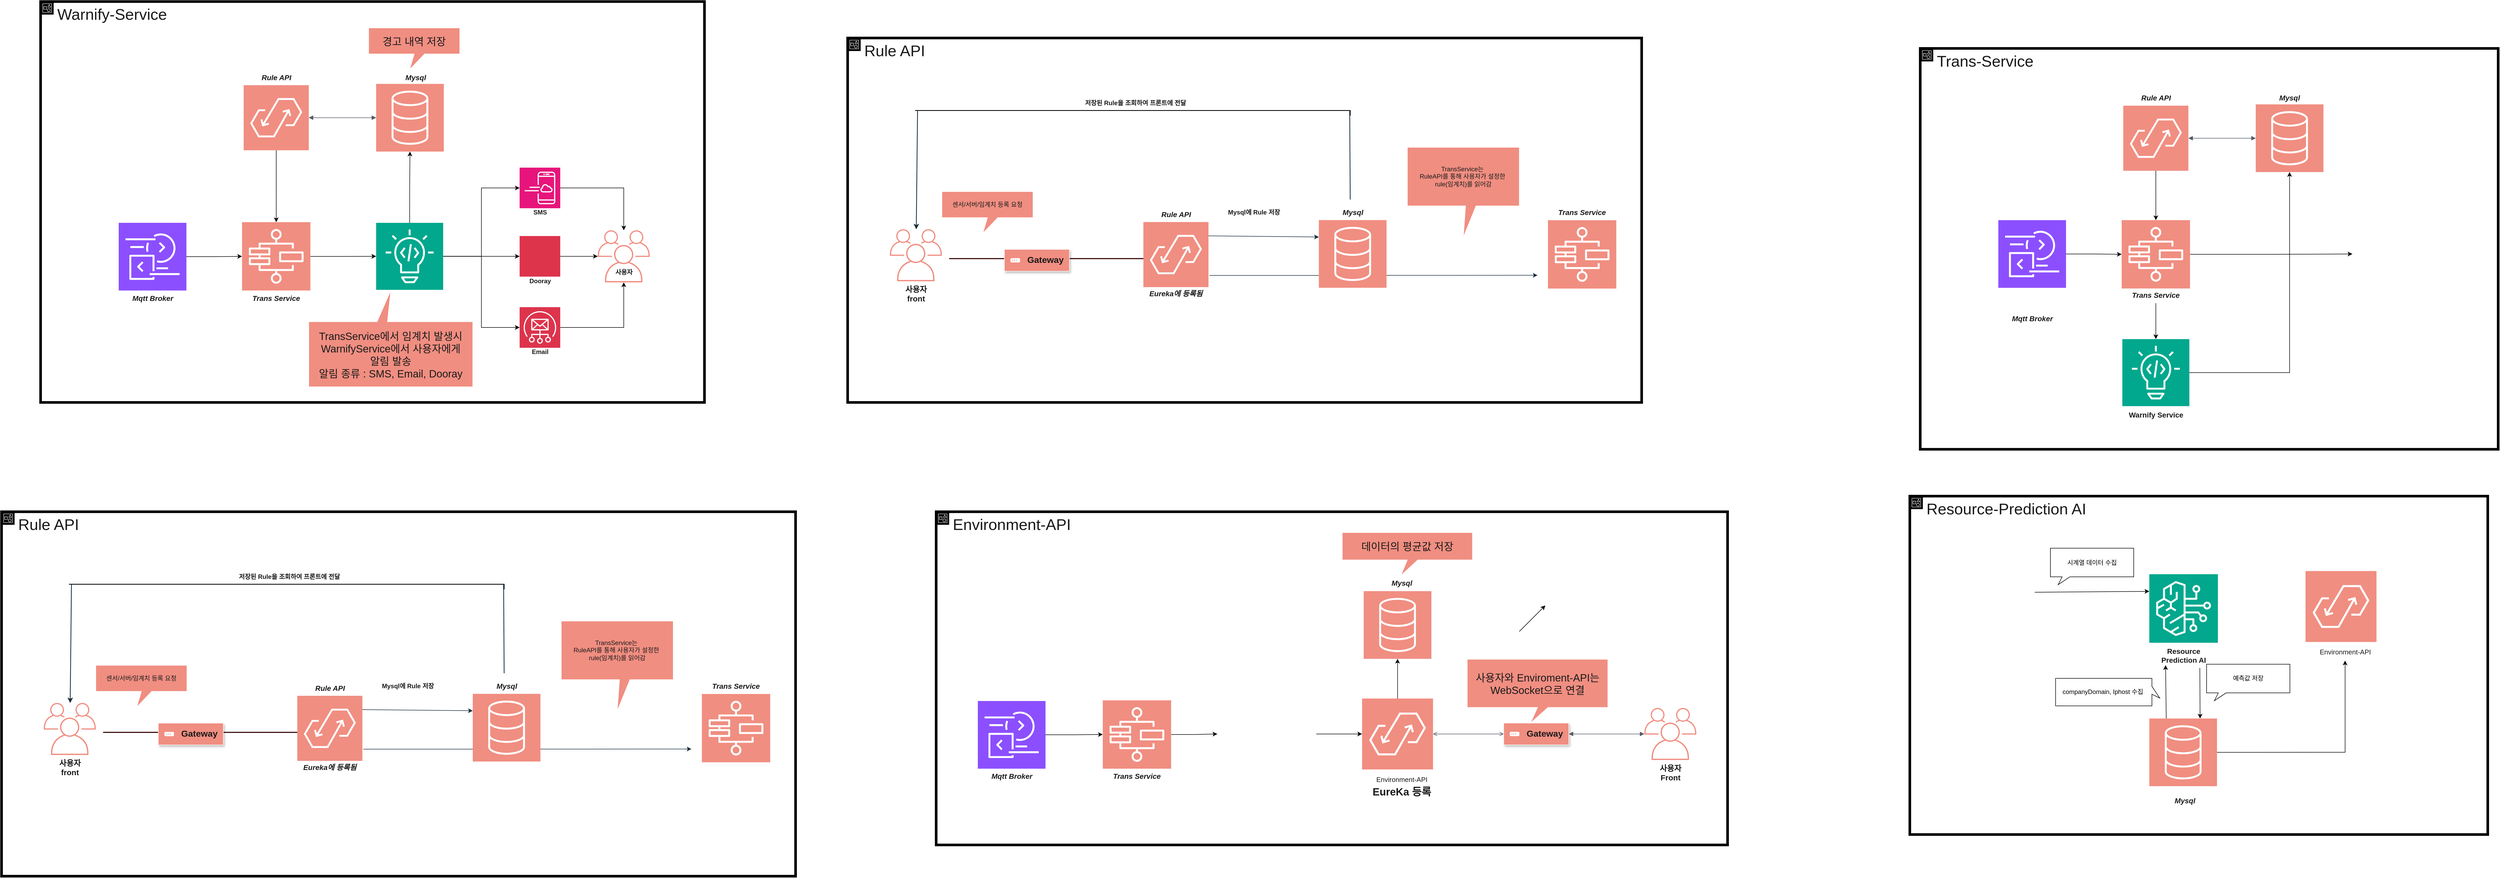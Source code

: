 <mxfile version="27.1.4" pages="2">
  <diagram id="6_MRbrQv16TPBseHlP9C" name="페이지-1">
    <mxGraphModel dx="4598" dy="4767" grid="1" gridSize="10" guides="1" tooltips="1" connect="1" arrows="1" fold="1" page="1" pageScale="1" pageWidth="1600" pageHeight="900" math="0" shadow="0">
      <root>
        <mxCell id="0" />
        <mxCell id="1" parent="0" />
        <mxCell id="sI1st9zM_oRKqp5dQTi6-2" value="&lt;font style=&quot;font-size: 30px;&quot;&gt;Rule API&lt;/font&gt;" style="points=[[0,0],[0.25,0],[0.5,0],[0.75,0],[1,0],[1,0.25],[1,0.5],[1,0.75],[1,1],[0.75,1],[0.5,1],[0.25,1],[0,1],[0,0.75],[0,0.5],[0,0.25]];outlineConnect=0;html=1;whiteSpace=wrap;fontSize=12;fontStyle=0;container=1;pointerEvents=0;collapsible=0;recursiveResize=0;shape=mxgraph.aws4.group;grIcon=mxgraph.aws4.group_account;strokeColor=#000000;fillColor=none;verticalAlign=top;align=left;spacingLeft=30;fontColor=#1A1A1A;dashed=0;labelBackgroundColor=none;strokeWidth=5;" parent="1" vertex="1">
          <mxGeometry x="45" y="-770" width="1525" height="700" as="geometry" />
        </mxCell>
        <mxCell id="sI1st9zM_oRKqp5dQTi6-6" value="&lt;b&gt;&lt;font style=&quot;font-size: 15px;&quot;&gt;사용자&lt;br&gt;&lt;/font&gt;&lt;/b&gt;&lt;div&gt;&lt;b&gt;&lt;font style=&quot;font-size: 15px;&quot;&gt;front&lt;/font&gt;&lt;/b&gt;&lt;/div&gt;" style="sketch=0;outlineConnect=0;fontColor=#1A1A1A;strokeColor=none;fillColor=#F08E81;dashed=0;verticalLabelPosition=bottom;verticalAlign=top;align=center;html=1;fontSize=12;fontStyle=0;aspect=fixed;shape=mxgraph.aws4.illustration_users;pointerEvents=1;labelBackgroundColor=none;" parent="sI1st9zM_oRKqp5dQTi6-2" vertex="1">
          <mxGeometry x="81" y="367.25" width="100" height="100" as="geometry" />
        </mxCell>
        <mxCell id="RRJUKaXo5ImgAqwBO_Rm-33" value="TransService는&amp;nbsp;&lt;br&gt;RuleAPI를 통해 사용자가 설정한&amp;nbsp;&lt;div&gt;rule(임계치)를 읽어감&lt;/div&gt;" style="shape=callout;whiteSpace=wrap;html=1;perimeter=calloutPerimeter;size=60;position=0.52;labelBackgroundColor=none;fillColor=#F08E81;strokeColor=#FFFFFF;fontColor=#1A1A1A;" parent="sI1st9zM_oRKqp5dQTi6-2" vertex="1">
          <mxGeometry x="1075" y="210" width="215" height="172.5" as="geometry" />
        </mxCell>
        <mxCell id="sI1st9zM_oRKqp5dQTi6-14" value="" style="endArrow=classic;html=1;rounded=0;fontStyle=1;exitX=0;exitY=0.5;exitDx=0;exitDy=0;exitPerimeter=0;labelBackgroundColor=none;strokeColor=#182E3E;fontColor=default;entryX=0;entryY=0.25;entryDx=0;entryDy=0;entryPerimeter=0;" parent="sI1st9zM_oRKqp5dQTi6-2" target="sI1st9zM_oRKqp5dQTi6-33" edge="1">
          <mxGeometry width="50" height="50" relative="1" as="geometry">
            <mxPoint x="691.5" y="380.0" as="sourcePoint" />
            <mxPoint x="868" y="380.0" as="targetPoint" />
          </mxGeometry>
        </mxCell>
        <mxCell id="sI1st9zM_oRKqp5dQTi6-15" value="" style="endArrow=classic;html=1;rounded=0;fontStyle=1;labelBackgroundColor=none;strokeColor=#182E3E;fontColor=default;entryX=0.076;entryY=0.695;entryDx=0;entryDy=0;entryPerimeter=0;" parent="sI1st9zM_oRKqp5dQTi6-2" edge="1">
          <mxGeometry width="50" height="50" relative="1" as="geometry">
            <mxPoint x="695" y="456" as="sourcePoint" />
            <mxPoint x="1324.975" y="455.719" as="targetPoint" />
            <Array as="points">
              <mxPoint x="745" y="456" />
              <mxPoint x="845" y="456" />
            </Array>
          </mxGeometry>
        </mxCell>
        <mxCell id="sI1st9zM_oRKqp5dQTi6-19" value="" style="line;strokeWidth=2;html=1;labelBackgroundColor=none;fillColor=#F08E81;strokeColor=#330000;fontColor=#1A1A1A;" parent="sI1st9zM_oRKqp5dQTi6-2" vertex="1">
          <mxGeometry x="195" y="418.75" width="375" height="10" as="geometry" />
        </mxCell>
        <mxCell id="RRJUKaXo5ImgAqwBO_Rm-9" value="" style="strokeColor=#FFFFFF;shadow=1;strokeWidth=1;rounded=1;absoluteArcSize=1;arcSize=2;labelBackgroundColor=none;fillColor=#F08E81;fontColor=#1A1A1A;" parent="sI1st9zM_oRKqp5dQTi6-2" vertex="1">
          <mxGeometry x="301" y="406" width="125" height="42" as="geometry" />
        </mxCell>
        <mxCell id="RRJUKaXo5ImgAqwBO_Rm-10" value="&lt;font style=&quot;font-size: 17px;&quot;&gt;&lt;b style=&quot;&quot;&gt;Gateway&lt;/b&gt;&lt;/font&gt;" style="sketch=0;dashed=0;connectable=0;html=1;fillColor=#F08E81;strokeColor=none;shape=mxgraph.gcp2.gateway;part=1;labelPosition=right;verticalLabelPosition=middle;align=left;verticalAlign=middle;spacingLeft=5;fontSize=12;labelBackgroundColor=none;fontColor=#1A1A1A;" parent="RRJUKaXo5ImgAqwBO_Rm-9" vertex="1">
          <mxGeometry y="0.5" width="32" height="32" relative="1" as="geometry">
            <mxPoint x="5" y="-16" as="offset" />
          </mxGeometry>
        </mxCell>
        <mxCell id="sI1st9zM_oRKqp5dQTi6-20" value="&lt;div&gt;센서/서버/임계치 등록 요청&lt;/div&gt;" style="shape=callout;whiteSpace=wrap;html=1;perimeter=calloutPerimeter;position2=0.45;labelBackgroundColor=none;fillColor=#F08E81;strokeColor=#FFFFFF;fontColor=#1A1A1A;" parent="sI1st9zM_oRKqp5dQTi6-2" vertex="1">
          <mxGeometry x="181" y="295" width="175" height="80" as="geometry" />
        </mxCell>
        <mxCell id="sI1st9zM_oRKqp5dQTi6-21" value="Mysql에 Rule 저장" style="text;html=1;align=center;verticalAlign=middle;whiteSpace=wrap;rounded=0;fontStyle=1;labelBackgroundColor=none;fontColor=#1A1A1A;" parent="sI1st9zM_oRKqp5dQTi6-2" vertex="1">
          <mxGeometry x="693" y="320" width="175" height="30" as="geometry" />
        </mxCell>
        <mxCell id="sI1st9zM_oRKqp5dQTi6-25" value="저장된 Rule을 조회하여 프론트에 전달" style="text;html=1;align=center;verticalAlign=middle;whiteSpace=wrap;rounded=0;fontStyle=1;labelBackgroundColor=none;fontColor=#1A1A1A;" parent="sI1st9zM_oRKqp5dQTi6-2" vertex="1">
          <mxGeometry x="432.5" y="110" width="240" height="30" as="geometry" />
        </mxCell>
        <mxCell id="sI1st9zM_oRKqp5dQTi6-27" value="" style="sketch=0;points=[[0,0,0],[0.25,0,0],[0.5,0,0],[0.75,0,0],[1,0,0],[0,1,0],[0.25,1,0],[0.5,1,0],[0.75,1,0],[1,1,0],[0,0.25,0],[0,0.5,0],[0,0.75,0],[1,0.25,0],[1,0.5,0],[1,0.75,0]];outlineConnect=0;fontColor=#1A1A1A;fillColor=#F08E81;strokeColor=#FFFFFF;dashed=0;verticalLabelPosition=bottom;verticalAlign=top;align=center;html=1;fontSize=12;fontStyle=0;aspect=fixed;shape=mxgraph.aws4.resourceIcon;resIcon=mxgraph.aws4.step_functions;labelBackgroundColor=none;" parent="sI1st9zM_oRKqp5dQTi6-2" vertex="1">
          <mxGeometry x="1345" y="350" width="131.25" height="131.25" as="geometry" />
        </mxCell>
        <mxCell id="sI1st9zM_oRKqp5dQTi6-28" value="&lt;span style=&quot;font-size: 14px;&quot;&gt;&lt;b&gt;&lt;i&gt;Trans Service&lt;/i&gt;&lt;/b&gt;&lt;/span&gt;" style="text;html=1;align=center;verticalAlign=middle;whiteSpace=wrap;rounded=0;labelBackgroundColor=none;fontColor=#1A1A1A;" parent="sI1st9zM_oRKqp5dQTi6-2" vertex="1">
          <mxGeometry x="1358.12" y="320" width="105" height="30" as="geometry" />
        </mxCell>
        <mxCell id="sI1st9zM_oRKqp5dQTi6-31" value="" style="group;labelBackgroundColor=none;fontColor=#1A1A1A;" parent="sI1st9zM_oRKqp5dQTi6-2" vertex="1" connectable="0">
          <mxGeometry x="568" y="323.5" width="125" height="182.5" as="geometry" />
        </mxCell>
        <mxCell id="sI1st9zM_oRKqp5dQTi6-8" value="" style="sketch=0;points=[[0,0,0],[0.25,0,0],[0.5,0,0],[0.75,0,0],[1,0,0],[0,1,0],[0.25,1,0],[0.5,1,0],[0.75,1,0],[1,1,0],[0,0.25,0],[0,0.5,0],[0,0.75,0],[1,0.25,0],[1,0.5,0],[1,0.75,0]];outlineConnect=0;fontColor=#1A1A1A;fillColor=#F08E81;strokeColor=#FFFFFF;dashed=0;verticalLabelPosition=bottom;verticalAlign=top;align=center;html=1;fontSize=12;fontStyle=0;aspect=fixed;shape=mxgraph.aws4.resourceIcon;resIcon=mxgraph.aws4.appflow;labelBackgroundColor=none;" parent="sI1st9zM_oRKqp5dQTi6-31" vertex="1">
          <mxGeometry y="30" width="125" height="125" as="geometry" />
        </mxCell>
        <mxCell id="sI1st9zM_oRKqp5dQTi6-11" value="&lt;font style=&quot;font-size: 14px;&quot;&gt;&lt;b&gt;&lt;i&gt;Rule API&lt;/i&gt;&lt;/b&gt;&lt;/font&gt;" style="text;html=1;align=center;verticalAlign=middle;whiteSpace=wrap;rounded=0;labelBackgroundColor=none;fontColor=#1A1A1A;" parent="sI1st9zM_oRKqp5dQTi6-31" vertex="1">
          <mxGeometry x="32.5" width="60" height="30" as="geometry" />
        </mxCell>
        <mxCell id="sI1st9zM_oRKqp5dQTi6-17" value="&lt;font style=&quot;font-size: 14px;&quot;&gt;&lt;b&gt;&lt;i&gt;Eureka에 등록됨&lt;/i&gt;&lt;/b&gt;&lt;/font&gt;" style="text;html=1;align=center;verticalAlign=middle;whiteSpace=wrap;rounded=0;labelBackgroundColor=none;fontColor=#1A1A1A;" parent="sI1st9zM_oRKqp5dQTi6-31" vertex="1">
          <mxGeometry x="2.25" y="152.5" width="120.5" height="30" as="geometry" />
        </mxCell>
        <mxCell id="sI1st9zM_oRKqp5dQTi6-23" value="" style="shape=partialRectangle;whiteSpace=wrap;html=1;top=0;left=0;fillColor=none;direction=west;rotation=0;flipV=0;flipH=1;labelBackgroundColor=none;strokeColor=#000000;fontColor=#1A1A1A;strokeWidth=1.5;" parent="sI1st9zM_oRKqp5dQTi6-2" vertex="1">
          <mxGeometry x="130" y="139" width="835" height="9.099" as="geometry" />
        </mxCell>
        <mxCell id="sI1st9zM_oRKqp5dQTi6-24" value="" style="endArrow=classic;html=1;rounded=0;labelBackgroundColor=none;strokeColor=#182E3E;fontColor=default;strokeWidth=1.5;" parent="sI1st9zM_oRKqp5dQTi6-2" target="sI1st9zM_oRKqp5dQTi6-6" edge="1">
          <mxGeometry width="50" height="50" relative="1" as="geometry">
            <mxPoint x="134" y="139.91" as="sourcePoint" />
            <mxPoint x="134" y="240" as="targetPoint" />
          </mxGeometry>
        </mxCell>
        <mxCell id="sI1st9zM_oRKqp5dQTi6-26" value="" style="endArrow=none;html=1;rounded=0;labelBackgroundColor=none;strokeColor=#182E3E;fontColor=default;strokeWidth=1.5;" parent="sI1st9zM_oRKqp5dQTi6-2" edge="1">
          <mxGeometry width="50" height="50" relative="1" as="geometry">
            <mxPoint x="965" y="310" as="sourcePoint" />
            <mxPoint x="964" y="139.91" as="targetPoint" />
          </mxGeometry>
        </mxCell>
        <mxCell id="sI1st9zM_oRKqp5dQTi6-33" value="" style="sketch=0;points=[[0,0,0],[0.25,0,0],[0.5,0,0],[0.75,0,0],[1,0,0],[0,1,0],[0.25,1,0],[0.5,1,0],[0.75,1,0],[1,1,0],[0,0.25,0],[0,0.5,0],[0,0.75,0],[1,0.25,0],[1,0.5,0],[1,0.75,0]];outlineConnect=0;fontColor=#1A1A1A;fillColor=#F08E81;strokeColor=#FFFFFF;dashed=0;verticalLabelPosition=bottom;verticalAlign=top;align=center;html=1;fontSize=12;fontStyle=0;aspect=fixed;shape=mxgraph.aws4.resourceIcon;resIcon=mxgraph.aws4.database;labelBackgroundColor=none;" parent="sI1st9zM_oRKqp5dQTi6-2" vertex="1">
          <mxGeometry x="905" y="349.75" width="130" height="130" as="geometry" />
        </mxCell>
        <mxCell id="sI1st9zM_oRKqp5dQTi6-34" value="&lt;span style=&quot;font-size: 14px;&quot;&gt;&lt;b&gt;&lt;i&gt;Mysql&lt;/i&gt;&lt;/b&gt;&lt;/span&gt;" style="text;html=1;align=center;verticalAlign=middle;whiteSpace=wrap;rounded=0;labelBackgroundColor=none;fontColor=#1A1A1A;" parent="sI1st9zM_oRKqp5dQTi6-2" vertex="1">
          <mxGeometry x="917.5" y="319.75" width="105" height="30" as="geometry" />
        </mxCell>
        <mxCell id="zJGVWxS1CItOh0kWSi4w-1" value="&lt;font style=&quot;font-size: 30px;&quot;&gt;Warnify-Service&lt;/font&gt;" style="points=[[0,0],[0.25,0],[0.5,0],[0.75,0],[1,0],[1,0.25],[1,0.5],[1,0.75],[1,1],[0.75,1],[0.5,1],[0.25,1],[0,1],[0,0.75],[0,0.5],[0,0.25]];outlineConnect=0;html=1;whiteSpace=wrap;fontSize=12;fontStyle=0;container=1;pointerEvents=0;collapsible=0;recursiveResize=0;shape=mxgraph.aws4.group;grIcon=mxgraph.aws4.group_account;strokeColor=#000000;fillColor=none;verticalAlign=top;align=left;spacingLeft=30;fontColor=#1A1A1A;dashed=0;labelBackgroundColor=none;strokeWidth=5;" parent="1" vertex="1">
          <mxGeometry x="120" y="-1750" width="1275" height="770" as="geometry" />
        </mxCell>
        <mxCell id="zJGVWxS1CItOh0kWSi4w-2" value="" style="sketch=0;outlineConnect=0;fontColor=#1A1A1A;strokeColor=none;fillColor=#F08E81;dashed=0;verticalLabelPosition=bottom;verticalAlign=top;align=center;html=1;fontSize=12;fontStyle=0;aspect=fixed;shape=mxgraph.aws4.illustration_users;pointerEvents=1;labelBackgroundColor=none;" parent="zJGVWxS1CItOh0kWSi4w-1" vertex="1">
          <mxGeometry x="1070" y="439.37" width="100" height="100" as="geometry" />
        </mxCell>
        <mxCell id="zJGVWxS1CItOh0kWSi4w-3" value="&lt;font style=&quot;font-size: 20px;&quot;&gt;TransService에서 임계치 발생시&lt;/font&gt;&lt;div&gt;&lt;font style=&quot;font-size: 20px;&quot;&gt;WarnifyService에서 사용자에게&lt;/font&gt;&lt;/div&gt;&lt;div&gt;&lt;font style=&quot;font-size: 20px;&quot;&gt;알림 발송&lt;/font&gt;&lt;/div&gt;&lt;div&gt;&lt;font style=&quot;font-size: 20px;&quot;&gt;알림 종류 : SMS, Email, Dooray&lt;/font&gt;&lt;/div&gt;" style="shape=callout;whiteSpace=wrap;html=1;perimeter=calloutPerimeter;size=60;position=0.52;labelBackgroundColor=none;fillColor=#F08E81;strokeColor=#FFFFFF;fontColor=#1A1A1A;direction=west;" parent="zJGVWxS1CItOh0kWSi4w-1" vertex="1">
          <mxGeometry x="515.01" y="555" width="315" height="185" as="geometry" />
        </mxCell>
        <mxCell id="zJGVWxS1CItOh0kWSi4w-10" value="사용자" style="text;html=1;align=center;verticalAlign=middle;whiteSpace=wrap;rounded=0;fontStyle=1;labelBackgroundColor=none;fontColor=#1A1A1A;" parent="zJGVWxS1CItOh0kWSi4w-1" vertex="1">
          <mxGeometry x="1097.5" y="511.74" width="45" height="16.63" as="geometry" />
        </mxCell>
        <mxCell id="zJGVWxS1CItOh0kWSi4w-12" value="" style="sketch=0;points=[[0,0,0],[0.25,0,0],[0.5,0,0],[0.75,0,0],[1,0,0],[0,1,0],[0.25,1,0],[0.5,1,0],[0.75,1,0],[1,1,0],[0,0.25,0],[0,0.5,0],[0,0.75,0],[1,0.25,0],[1,0.5,0],[1,0.75,0]];outlineConnect=0;fontColor=#1A1A1A;fillColor=#F08E81;strokeColor=#FFFFFF;dashed=0;verticalLabelPosition=bottom;verticalAlign=top;align=center;html=1;fontSize=12;fontStyle=0;aspect=fixed;shape=mxgraph.aws4.resourceIcon;resIcon=mxgraph.aws4.step_functions;labelBackgroundColor=none;" parent="zJGVWxS1CItOh0kWSi4w-1" vertex="1">
          <mxGeometry x="386.88" y="423.75" width="131.25" height="131.25" as="geometry" />
        </mxCell>
        <mxCell id="zJGVWxS1CItOh0kWSi4w-13" value="&lt;span style=&quot;font-size: 14px;&quot;&gt;&lt;b&gt;&lt;i&gt;Trans Service&lt;/i&gt;&lt;/b&gt;&lt;/span&gt;" style="text;html=1;align=center;verticalAlign=middle;whiteSpace=wrap;rounded=0;labelBackgroundColor=none;fontColor=#1A1A1A;" parent="zJGVWxS1CItOh0kWSi4w-1" vertex="1">
          <mxGeometry x="400.01" y="555" width="105" height="30" as="geometry" />
        </mxCell>
        <mxCell id="zJGVWxS1CItOh0kWSi4w-14" value="" style="group;labelBackgroundColor=none;fontColor=#1A1A1A;" parent="zJGVWxS1CItOh0kWSi4w-1" vertex="1" connectable="0">
          <mxGeometry x="390.01" y="130.62" width="125" height="182.5" as="geometry" />
        </mxCell>
        <mxCell id="zJGVWxS1CItOh0kWSi4w-15" value="" style="sketch=0;points=[[0,0,0],[0.25,0,0],[0.5,0,0],[0.75,0,0],[1,0,0],[0,1,0],[0.25,1,0],[0.5,1,0],[0.75,1,0],[1,1,0],[0,0.25,0],[0,0.5,0],[0,0.75,0],[1,0.25,0],[1,0.5,0],[1,0.75,0]];outlineConnect=0;fontColor=#1A1A1A;fillColor=#F08E81;strokeColor=#FFFFFF;dashed=0;verticalLabelPosition=bottom;verticalAlign=top;align=center;html=1;fontSize=12;fontStyle=0;aspect=fixed;shape=mxgraph.aws4.resourceIcon;resIcon=mxgraph.aws4.appflow;labelBackgroundColor=none;" parent="zJGVWxS1CItOh0kWSi4w-14" vertex="1">
          <mxGeometry y="30" width="125" height="125" as="geometry" />
        </mxCell>
        <mxCell id="zJGVWxS1CItOh0kWSi4w-16" value="&lt;font style=&quot;font-size: 14px;&quot;&gt;&lt;b&gt;&lt;i&gt;Rule API&lt;/i&gt;&lt;/b&gt;&lt;/font&gt;" style="text;html=1;align=center;verticalAlign=middle;whiteSpace=wrap;rounded=0;labelBackgroundColor=none;fontColor=#1A1A1A;" parent="zJGVWxS1CItOh0kWSi4w-14" vertex="1">
          <mxGeometry x="32.5" width="60" height="30" as="geometry" />
        </mxCell>
        <mxCell id="zJGVWxS1CItOh0kWSi4w-21" value="" style="sketch=0;points=[[0,0,0],[0.25,0,0],[0.5,0,0],[0.75,0,0],[1,0,0],[0,1,0],[0.25,1,0],[0.5,1,0],[0.75,1,0],[1,1,0],[0,0.25,0],[0,0.5,0],[0,0.75,0],[1,0.25,0],[1,0.5,0],[1,0.75,0]];outlineConnect=0;fontColor=#1A1A1A;fillColor=#F08E81;strokeColor=#FFFFFF;dashed=0;verticalLabelPosition=bottom;verticalAlign=top;align=center;html=1;fontSize=12;fontStyle=0;aspect=fixed;shape=mxgraph.aws4.resourceIcon;resIcon=mxgraph.aws4.database;labelBackgroundColor=none;" parent="zJGVWxS1CItOh0kWSi4w-1" vertex="1">
          <mxGeometry x="644.38" y="158.12" width="130" height="130" as="geometry" />
        </mxCell>
        <mxCell id="zJGVWxS1CItOh0kWSi4w-22" value="&lt;span style=&quot;font-size: 14px;&quot;&gt;&lt;b&gt;&lt;i&gt;Mysql&lt;/i&gt;&lt;/b&gt;&lt;/span&gt;" style="text;html=1;align=center;verticalAlign=middle;whiteSpace=wrap;rounded=0;labelBackgroundColor=none;fontColor=#1A1A1A;" parent="zJGVWxS1CItOh0kWSi4w-1" vertex="1">
          <mxGeometry x="668.13" y="130.62" width="105" height="30" as="geometry" />
        </mxCell>
        <mxCell id="zJGVWxS1CItOh0kWSi4w-40" style="edgeStyle=orthogonalEdgeStyle;rounded=0;orthogonalLoop=1;jettySize=auto;html=1;" parent="zJGVWxS1CItOh0kWSi4w-1" source="zJGVWxS1CItOh0kWSi4w-26" target="zJGVWxS1CItOh0kWSi4w-24" edge="1">
          <mxGeometry relative="1" as="geometry" />
        </mxCell>
        <mxCell id="zJGVWxS1CItOh0kWSi4w-26" value="" style="sketch=0;points=[[0,0,0],[0.25,0,0],[0.5,0,0],[0.75,0,0],[1,0,0],[0,1,0],[0.25,1,0],[0.5,1,0],[0.75,1,0],[1,1,0],[0,0.25,0],[0,0.5,0],[0,0.75,0],[1,0.25,0],[1,0.5,0],[1,0.75,0]];outlineConnect=0;fontColor=#232F3E;fillColor=#01A88D;strokeColor=#ffffff;dashed=0;verticalLabelPosition=bottom;verticalAlign=top;align=center;html=1;fontSize=12;fontStyle=0;aspect=fixed;shape=mxgraph.aws4.resourceIcon;resIcon=mxgraph.aws4.codeguru_2;" parent="zJGVWxS1CItOh0kWSi4w-1" vertex="1">
          <mxGeometry x="644.38" y="425" width="128.75" height="128.75" as="geometry" />
        </mxCell>
        <mxCell id="zJGVWxS1CItOh0kWSi4w-33" style="edgeStyle=orthogonalEdgeStyle;rounded=0;orthogonalLoop=1;jettySize=auto;html=1;" parent="zJGVWxS1CItOh0kWSi4w-1" source="zJGVWxS1CItOh0kWSi4w-27" target="zJGVWxS1CItOh0kWSi4w-12" edge="1">
          <mxGeometry relative="1" as="geometry" />
        </mxCell>
        <mxCell id="zJGVWxS1CItOh0kWSi4w-27" value="" style="sketch=0;points=[[0,0,0],[0.25,0,0],[0.5,0,0],[0.75,0,0],[1,0,0],[0,1,0],[0.25,1,0],[0.5,1,0],[0.75,1,0],[1,1,0],[0,0.25,0],[0,0.5,0],[0,0.75,0],[1,0.25,0],[1,0.5,0],[1,0.75,0]];outlineConnect=0;fontColor=#232F3E;fillColor=#8C4FFF;strokeColor=#ffffff;dashed=0;verticalLabelPosition=bottom;verticalAlign=top;align=center;html=1;fontSize=12;fontStyle=0;aspect=fixed;shape=mxgraph.aws4.resourceIcon;resIcon=mxgraph.aws4.data_exchange;" parent="zJGVWxS1CItOh0kWSi4w-1" vertex="1">
          <mxGeometry x="150" y="425" width="130" height="130" as="geometry" />
        </mxCell>
        <mxCell id="zJGVWxS1CItOh0kWSi4w-28" value="&lt;span style=&quot;font-size: 14px;&quot;&gt;&lt;b&gt;&lt;i&gt;Mqtt Broker&lt;/i&gt;&lt;/b&gt;&lt;/span&gt;" style="text;html=1;align=center;verticalAlign=middle;whiteSpace=wrap;rounded=0;labelBackgroundColor=none;fontColor=#1A1A1A;" parent="zJGVWxS1CItOh0kWSi4w-1" vertex="1">
          <mxGeometry x="162.5" y="555" width="105" height="30" as="geometry" />
        </mxCell>
        <mxCell id="zJGVWxS1CItOh0kWSi4w-46" style="edgeStyle=orthogonalEdgeStyle;rounded=0;orthogonalLoop=1;jettySize=auto;html=1;" parent="zJGVWxS1CItOh0kWSi4w-1" source="zJGVWxS1CItOh0kWSi4w-30" target="zJGVWxS1CItOh0kWSi4w-2" edge="1">
          <mxGeometry relative="1" as="geometry" />
        </mxCell>
        <mxCell id="zJGVWxS1CItOh0kWSi4w-30" value="" style="sketch=0;points=[[0,0,0],[0.25,0,0],[0.5,0,0],[0.75,0,0],[1,0,0],[0,1,0],[0.25,1,0],[0.5,1,0],[0.75,1,0],[1,1,0],[0,0.25,0],[0,0.5,0],[0,0.75,0],[1,0.25,0],[1,0.5,0],[1,0.75,0]];outlineConnect=0;fontColor=#232F3E;fillColor=#E7157B;strokeColor=#ffffff;dashed=0;verticalLabelPosition=bottom;verticalAlign=top;align=center;html=1;fontSize=12;fontStyle=0;aspect=fixed;shape=mxgraph.aws4.resourceIcon;resIcon=mxgraph.aws4.mobile_application;" parent="zJGVWxS1CItOh0kWSi4w-1" vertex="1">
          <mxGeometry x="920" y="319" width="78" height="78" as="geometry" />
        </mxCell>
        <mxCell id="zJGVWxS1CItOh0kWSi4w-44" style="edgeStyle=orthogonalEdgeStyle;rounded=0;orthogonalLoop=1;jettySize=auto;html=1;" parent="zJGVWxS1CItOh0kWSi4w-1" source="zJGVWxS1CItOh0kWSi4w-24" target="zJGVWxS1CItOh0kWSi4w-2" edge="1">
          <mxGeometry relative="1" as="geometry" />
        </mxCell>
        <mxCell id="zJGVWxS1CItOh0kWSi4w-24" value="" style="sketch=0;points=[[0,0,0],[0.25,0,0],[0.5,0,0],[0.75,0,0],[1,0,0],[0,1,0],[0.25,1,0],[0.5,1,0],[0.75,1,0],[1,1,0],[0,0.25,0],[0,0.5,0],[0,0.75,0],[1,0.25,0],[1,0.5,0],[1,0.75,0]];outlineConnect=0;fontColor=#232F3E;fillColor=#DD344C;strokeColor=#ffffff;dashed=0;verticalLabelPosition=bottom;verticalAlign=top;align=center;html=1;fontSize=12;fontStyle=0;aspect=fixed;shape=mxgraph.aws4.resourceIcon;resIcon=mxgraph.aws4.end_user_messaging;" parent="zJGVWxS1CItOh0kWSi4w-1" vertex="1">
          <mxGeometry x="920" y="450.37" width="78" height="78" as="geometry" />
        </mxCell>
        <mxCell id="zJGVWxS1CItOh0kWSi4w-45" style="edgeStyle=orthogonalEdgeStyle;rounded=0;orthogonalLoop=1;jettySize=auto;html=1;" parent="zJGVWxS1CItOh0kWSi4w-1" source="zJGVWxS1CItOh0kWSi4w-23" target="zJGVWxS1CItOh0kWSi4w-2" edge="1">
          <mxGeometry relative="1" as="geometry" />
        </mxCell>
        <mxCell id="zJGVWxS1CItOh0kWSi4w-23" value="" style="sketch=0;points=[[0,0,0],[0.25,0,0],[0.5,0,0],[0.75,0,0],[1,0,0],[0,1,0],[0.25,1,0],[0.5,1,0],[0.75,1,0],[1,1,0],[0,0.25,0],[0,0.5,0],[0,0.75,0],[1,0.25,0],[1,0.5,0],[1,0.75,0]];outlineConnect=0;fontColor=#232F3E;fillColor=#DD344C;strokeColor=#ffffff;dashed=0;verticalLabelPosition=bottom;verticalAlign=top;align=center;html=1;fontSize=12;fontStyle=0;aspect=fixed;shape=mxgraph.aws4.resourceIcon;resIcon=mxgraph.aws4.simple_email_service;" parent="zJGVWxS1CItOh0kWSi4w-1" vertex="1">
          <mxGeometry x="920" y="587" width="78" height="78" as="geometry" />
        </mxCell>
        <mxCell id="zJGVWxS1CItOh0kWSi4w-34" style="edgeStyle=orthogonalEdgeStyle;rounded=0;orthogonalLoop=1;jettySize=auto;html=1;entryX=0;entryY=0.5;entryDx=0;entryDy=0;entryPerimeter=0;" parent="zJGVWxS1CItOh0kWSi4w-1" source="zJGVWxS1CItOh0kWSi4w-12" target="zJGVWxS1CItOh0kWSi4w-26" edge="1">
          <mxGeometry relative="1" as="geometry" />
        </mxCell>
        <mxCell id="zJGVWxS1CItOh0kWSi4w-35" style="edgeStyle=orthogonalEdgeStyle;rounded=0;orthogonalLoop=1;jettySize=auto;html=1;" parent="zJGVWxS1CItOh0kWSi4w-1" source="zJGVWxS1CItOh0kWSi4w-15" target="zJGVWxS1CItOh0kWSi4w-12" edge="1">
          <mxGeometry relative="1" as="geometry" />
        </mxCell>
        <mxCell id="zJGVWxS1CItOh0kWSi4w-36" value="" style="edgeStyle=orthogonalEdgeStyle;html=1;endArrow=block;elbow=vertical;startArrow=block;startFill=1;endFill=1;strokeColor=#545B64;rounded=0;entryX=0;entryY=0.5;entryDx=0;entryDy=0;entryPerimeter=0;exitX=1;exitY=0.5;exitDx=0;exitDy=0;exitPerimeter=0;" parent="zJGVWxS1CItOh0kWSi4w-1" source="zJGVWxS1CItOh0kWSi4w-15" target="zJGVWxS1CItOh0kWSi4w-21" edge="1">
          <mxGeometry width="100" relative="1" as="geometry">
            <mxPoint x="660" y="495" as="sourcePoint" />
            <mxPoint x="760" y="495" as="targetPoint" />
          </mxGeometry>
        </mxCell>
        <mxCell id="zJGVWxS1CItOh0kWSi4w-39" style="edgeStyle=orthogonalEdgeStyle;rounded=0;orthogonalLoop=1;jettySize=auto;html=1;entryX=0;entryY=0.5;entryDx=0;entryDy=0;entryPerimeter=0;" parent="zJGVWxS1CItOh0kWSi4w-1" source="zJGVWxS1CItOh0kWSi4w-26" target="zJGVWxS1CItOh0kWSi4w-30" edge="1">
          <mxGeometry relative="1" as="geometry" />
        </mxCell>
        <mxCell id="zJGVWxS1CItOh0kWSi4w-41" style="edgeStyle=orthogonalEdgeStyle;rounded=0;orthogonalLoop=1;jettySize=auto;html=1;entryX=0;entryY=0.5;entryDx=0;entryDy=0;entryPerimeter=0;" parent="zJGVWxS1CItOh0kWSi4w-1" source="zJGVWxS1CItOh0kWSi4w-26" target="zJGVWxS1CItOh0kWSi4w-23" edge="1">
          <mxGeometry relative="1" as="geometry" />
        </mxCell>
        <mxCell id="zJGVWxS1CItOh0kWSi4w-47" value="SMS" style="text;html=1;align=center;verticalAlign=middle;whiteSpace=wrap;rounded=0;fontStyle=1;labelBackgroundColor=none;fontColor=#1A1A1A;" parent="zJGVWxS1CItOh0kWSi4w-1" vertex="1">
          <mxGeometry x="936.5" y="397" width="45" height="16.63" as="geometry" />
        </mxCell>
        <mxCell id="zJGVWxS1CItOh0kWSi4w-48" value="Dooray" style="text;html=1;align=center;verticalAlign=middle;whiteSpace=wrap;rounded=0;fontStyle=1;labelBackgroundColor=none;fontColor=#1A1A1A;" parent="zJGVWxS1CItOh0kWSi4w-1" vertex="1">
          <mxGeometry x="936.5" y="528.37" width="45" height="16.63" as="geometry" />
        </mxCell>
        <mxCell id="zJGVWxS1CItOh0kWSi4w-49" value="Email" style="text;html=1;align=center;verticalAlign=middle;whiteSpace=wrap;rounded=0;fontStyle=1;labelBackgroundColor=none;fontColor=#1A1A1A;" parent="zJGVWxS1CItOh0kWSi4w-1" vertex="1">
          <mxGeometry x="936.5" y="665" width="45" height="16.63" as="geometry" />
        </mxCell>
        <mxCell id="zJGVWxS1CItOh0kWSi4w-53" style="edgeStyle=orthogonalEdgeStyle;rounded=0;orthogonalLoop=1;jettySize=auto;html=1;exitX=0.5;exitY=0;exitDx=0;exitDy=0;exitPerimeter=0;entryX=0.5;entryY=1;entryDx=0;entryDy=0;entryPerimeter=0;" parent="zJGVWxS1CItOh0kWSi4w-1" source="zJGVWxS1CItOh0kWSi4w-26" target="zJGVWxS1CItOh0kWSi4w-21" edge="1">
          <mxGeometry relative="1" as="geometry" />
        </mxCell>
        <mxCell id="zJGVWxS1CItOh0kWSi4w-89" value="&lt;font style=&quot;font-size: 20px;&quot;&gt;경고 내역 저장&lt;/font&gt;" style="shape=callout;whiteSpace=wrap;html=1;perimeter=calloutPerimeter;position2=0.45;labelBackgroundColor=none;fillColor=#F08E81;strokeColor=#FFFFFF;fontColor=#1A1A1A;" parent="zJGVWxS1CItOh0kWSi4w-1" vertex="1">
          <mxGeometry x="630" y="50.62" width="175" height="80" as="geometry" />
        </mxCell>
        <mxCell id="zJGVWxS1CItOh0kWSi4w-55" value="&lt;font style=&quot;font-size: 30px;&quot;&gt;Environment-API&lt;/font&gt;" style="points=[[0,0],[0.25,0],[0.5,0],[0.75,0],[1,0],[1,0.25],[1,0.5],[1,0.75],[1,1],[0.75,1],[0.5,1],[0.25,1],[0,1],[0,0.75],[0,0.5],[0,0.25]];outlineConnect=0;html=1;whiteSpace=wrap;fontSize=12;fontStyle=0;container=1;pointerEvents=0;collapsible=0;recursiveResize=0;shape=mxgraph.aws4.group;grIcon=mxgraph.aws4.group_account;strokeColor=#000000;fillColor=none;verticalAlign=top;align=left;spacingLeft=30;fontColor=#1A1A1A;dashed=0;labelBackgroundColor=none;strokeWidth=5;" parent="1" vertex="1">
          <mxGeometry x="1840" y="-770" width="1520" height="640" as="geometry" />
        </mxCell>
        <mxCell id="zJGVWxS1CItOh0kWSi4w-56" value="&lt;b&gt;&lt;font style=&quot;font-size: 15px;&quot;&gt;사용자&lt;br&gt;&lt;/font&gt;&lt;/b&gt;&lt;div&gt;&lt;b&gt;&lt;font style=&quot;font-size: 15px;&quot;&gt;Front&lt;/font&gt;&lt;/b&gt;&lt;/div&gt;" style="sketch=0;outlineConnect=0;fontColor=#1A1A1A;strokeColor=none;fillColor=#F08E81;dashed=0;verticalLabelPosition=bottom;verticalAlign=top;align=center;html=1;fontSize=12;fontStyle=0;aspect=fixed;shape=mxgraph.aws4.illustration_users;pointerEvents=1;labelBackgroundColor=none;" parent="zJGVWxS1CItOh0kWSi4w-55" vertex="1">
          <mxGeometry x="1360" y="376.86" width="100" height="100" as="geometry" />
        </mxCell>
        <mxCell id="zJGVWxS1CItOh0kWSi4w-61" value="" style="strokeColor=#FFFFFF;shadow=1;strokeWidth=1;rounded=1;absoluteArcSize=1;arcSize=2;labelBackgroundColor=none;fillColor=#F08E81;fontColor=#1A1A1A;" parent="zJGVWxS1CItOh0kWSi4w-55" vertex="1">
          <mxGeometry x="1090" y="405.86" width="125" height="42" as="geometry" />
        </mxCell>
        <mxCell id="zJGVWxS1CItOh0kWSi4w-62" value="&lt;font style=&quot;font-size: 17px;&quot;&gt;&lt;b style=&quot;&quot;&gt;Gateway&lt;/b&gt;&lt;/font&gt;" style="sketch=0;dashed=0;connectable=0;html=1;fillColor=#F08E81;strokeColor=none;shape=mxgraph.gcp2.gateway;part=1;labelPosition=right;verticalLabelPosition=middle;align=left;verticalAlign=middle;spacingLeft=5;fontSize=12;labelBackgroundColor=none;fontColor=#1A1A1A;" parent="zJGVWxS1CItOh0kWSi4w-61" vertex="1">
          <mxGeometry y="0.5" width="32" height="32" relative="1" as="geometry">
            <mxPoint x="5" y="-16" as="offset" />
          </mxGeometry>
        </mxCell>
        <mxCell id="zJGVWxS1CItOh0kWSi4w-63" value="&lt;font style=&quot;font-size: 20px;&quot;&gt;사용자와 Enviroment-API는&lt;/font&gt;&lt;div&gt;&lt;font style=&quot;font-size: 20px;&quot;&gt;WebSocket으로 연결&lt;/font&gt;&lt;/div&gt;" style="shape=callout;whiteSpace=wrap;html=1;perimeter=calloutPerimeter;position2=0.45;labelBackgroundColor=none;fillColor=#F08E81;strokeColor=#FFFFFF;fontColor=#1A1A1A;" parent="zJGVWxS1CItOh0kWSi4w-55" vertex="1">
          <mxGeometry x="1020" y="283.42" width="270" height="122.44" as="geometry" />
        </mxCell>
        <mxCell id="zJGVWxS1CItOh0kWSi4w-64" value="&lt;font style=&quot;font-size: 20px;&quot;&gt;EureKa 등록&lt;/font&gt;" style="text;html=1;align=center;verticalAlign=middle;whiteSpace=wrap;rounded=0;fontStyle=1;labelBackgroundColor=none;fontColor=#1A1A1A;" parent="zJGVWxS1CItOh0kWSi4w-55" vertex="1">
          <mxGeometry x="806.5" y="522.44" width="175" height="30" as="geometry" />
        </mxCell>
        <mxCell id="zJGVWxS1CItOh0kWSi4w-230" style="edgeStyle=orthogonalEdgeStyle;rounded=0;orthogonalLoop=1;jettySize=auto;html=1;entryX=0;entryY=0.5;entryDx=0;entryDy=0;" parent="zJGVWxS1CItOh0kWSi4w-55" source="zJGVWxS1CItOh0kWSi4w-66" target="zJGVWxS1CItOh0kWSi4w-229" edge="1">
          <mxGeometry relative="1" as="geometry" />
        </mxCell>
        <mxCell id="zJGVWxS1CItOh0kWSi4w-66" value="" style="sketch=0;points=[[0,0,0],[0.25,0,0],[0.5,0,0],[0.75,0,0],[1,0,0],[0,1,0],[0.25,1,0],[0.5,1,0],[0.75,1,0],[1,1,0],[0,0.25,0],[0,0.5,0],[0,0.75,0],[1,0.25,0],[1,0.5,0],[1,0.75,0]];outlineConnect=0;fontColor=#1A1A1A;fillColor=#F08E81;strokeColor=#FFFFFF;dashed=0;verticalLabelPosition=bottom;verticalAlign=top;align=center;html=1;fontSize=12;fontStyle=0;aspect=fixed;shape=mxgraph.aws4.resourceIcon;resIcon=mxgraph.aws4.step_functions;labelBackgroundColor=none;" parent="zJGVWxS1CItOh0kWSi4w-55" vertex="1">
          <mxGeometry x="320" y="362.19" width="131.25" height="131.25" as="geometry" />
        </mxCell>
        <mxCell id="zJGVWxS1CItOh0kWSi4w-67" value="&lt;span style=&quot;font-size: 14px;&quot;&gt;&lt;b&gt;&lt;i&gt;Trans Service&lt;/i&gt;&lt;/b&gt;&lt;/span&gt;" style="text;html=1;align=center;verticalAlign=middle;whiteSpace=wrap;rounded=0;labelBackgroundColor=none;fontColor=#1A1A1A;" parent="zJGVWxS1CItOh0kWSi4w-55" vertex="1">
          <mxGeometry x="333.13" y="493.44" width="105" height="30" as="geometry" />
        </mxCell>
        <mxCell id="zJGVWxS1CItOh0kWSi4w-75" value="" style="sketch=0;points=[[0,0,0],[0.25,0,0],[0.5,0,0],[0.75,0,0],[1,0,0],[0,1,0],[0.25,1,0],[0.5,1,0],[0.75,1,0],[1,1,0],[0,0.25,0],[0,0.5,0],[0,0.75,0],[1,0.25,0],[1,0.5,0],[1,0.75,0]];outlineConnect=0;fontColor=#1A1A1A;fillColor=#F08E81;strokeColor=#FFFFFF;dashed=0;verticalLabelPosition=bottom;verticalAlign=top;align=center;html=1;fontSize=12;fontStyle=0;aspect=fixed;shape=mxgraph.aws4.resourceIcon;resIcon=mxgraph.aws4.database;labelBackgroundColor=none;" parent="zJGVWxS1CItOh0kWSi4w-55" vertex="1">
          <mxGeometry x="821.14" y="152.44" width="130" height="130" as="geometry" />
        </mxCell>
        <mxCell id="zJGVWxS1CItOh0kWSi4w-76" value="&lt;span style=&quot;font-size: 14px;&quot;&gt;&lt;b&gt;&lt;i&gt;Mysql&lt;/i&gt;&lt;/b&gt;&lt;/span&gt;" style="text;html=1;align=center;verticalAlign=middle;whiteSpace=wrap;rounded=0;labelBackgroundColor=none;fontColor=#1A1A1A;" parent="zJGVWxS1CItOh0kWSi4w-55" vertex="1">
          <mxGeometry x="841.5" y="122.44" width="105" height="30" as="geometry" />
        </mxCell>
        <mxCell id="zJGVWxS1CItOh0kWSi4w-77" value="" style="group;labelBackgroundColor=none;fontColor=#1A1A1A;" parent="zJGVWxS1CItOh0kWSi4w-55" vertex="1" connectable="0">
          <mxGeometry x="818" y="324.88" width="152" height="205.87" as="geometry" />
        </mxCell>
        <mxCell id="zJGVWxS1CItOh0kWSi4w-78" value="" style="sketch=0;points=[[0,0,0],[0.25,0,0],[0.5,0,0],[0.75,0,0],[1,0,0],[0,1,0],[0.25,1,0],[0.5,1,0],[0.75,1,0],[1,1,0],[0,0.25,0],[0,0.5,0],[0,0.75,0],[1,0.25,0],[1,0.5,0],[1,0.75,0]];outlineConnect=0;fontColor=#1A1A1A;fillColor=#F08E81;strokeColor=#FFFFFF;dashed=0;verticalLabelPosition=bottom;verticalAlign=top;align=center;html=1;fontSize=12;fontStyle=0;aspect=fixed;shape=mxgraph.aws4.resourceIcon;resIcon=mxgraph.aws4.appflow;labelBackgroundColor=none;" parent="zJGVWxS1CItOh0kWSi4w-77" vertex="1">
          <mxGeometry y="33.842" width="136.274" height="136.274" as="geometry" />
        </mxCell>
        <mxCell id="zJGVWxS1CItOh0kWSi4w-80" value="&lt;span style=&quot;text-align: left;&quot;&gt;&lt;font style=&quot;font-size: 13px;&quot;&gt;Environment-API&lt;/font&gt;&lt;/span&gt;" style="text;html=1;align=center;verticalAlign=middle;whiteSpace=wrap;rounded=0;labelBackgroundColor=none;fontColor=#1A1A1A;" parent="zJGVWxS1CItOh0kWSi4w-77" vertex="1">
          <mxGeometry x="2.736" y="172.028" width="146.528" height="33.842" as="geometry" />
        </mxCell>
        <mxCell id="zJGVWxS1CItOh0kWSi4w-84" style="edgeStyle=orthogonalEdgeStyle;rounded=0;orthogonalLoop=1;jettySize=auto;html=1;" parent="zJGVWxS1CItOh0kWSi4w-55" source="zJGVWxS1CItOh0kWSi4w-78" target="zJGVWxS1CItOh0kWSi4w-75" edge="1">
          <mxGeometry relative="1" as="geometry" />
        </mxCell>
        <mxCell id="zJGVWxS1CItOh0kWSi4w-85" value="" style="edgeStyle=orthogonalEdgeStyle;htmDepartman barl=1;endArrow=open;elbow=vertical;startArrow=open;startFill=0;endFill=0;strokeColor=#545B64;rounded=0;exitX=1;exitY=0.5;exitDx=0;exitDy=0;exitPerimeter=0;entryX=0;entryY=0.5;entryDx=0;entryDy=0;" parent="zJGVWxS1CItOh0kWSi4w-55" source="zJGVWxS1CItOh0kWSi4w-78" target="zJGVWxS1CItOh0kWSi4w-61" edge="1">
          <mxGeometry width="100" relative="1" as="geometry">
            <mxPoint x="1280" y="522.44" as="sourcePoint" />
            <mxPoint x="1080" y="426.44" as="targetPoint" />
          </mxGeometry>
        </mxCell>
        <mxCell id="zJGVWxS1CItOh0kWSi4w-86" value="" style="edgeStyle=orthogonalEdgeStyle;html=1;endArrow=block;elbow=vertical;startArrow=block;startFill=1;endFill=1;strokeColor=#545B64;rounded=0;exitX=1;exitY=0.5;exitDx=0;exitDy=0;" parent="zJGVWxS1CItOh0kWSi4w-55" source="zJGVWxS1CItOh0kWSi4w-61" target="zJGVWxS1CItOh0kWSi4w-56" edge="1">
          <mxGeometry width="100" relative="1" as="geometry">
            <mxPoint x="1130" y="512.44" as="sourcePoint" />
            <mxPoint x="1230" y="512.44" as="targetPoint" />
          </mxGeometry>
        </mxCell>
        <mxCell id="zJGVWxS1CItOh0kWSi4w-90" value="&lt;span style=&quot;font-size: 20px;&quot;&gt;데이터의 평균값 저장&lt;/span&gt;" style="shape=callout;whiteSpace=wrap;html=1;perimeter=calloutPerimeter;position2=0.45;labelBackgroundColor=none;fillColor=#F08E81;strokeColor=#FFFFFF;fontColor=#1A1A1A;" parent="zJGVWxS1CItOh0kWSi4w-55" vertex="1">
          <mxGeometry x="780" y="40" width="250" height="82.44" as="geometry" />
        </mxCell>
        <mxCell id="zJGVWxS1CItOh0kWSi4w-93" style="edgeStyle=orthogonalEdgeStyle;rounded=0;orthogonalLoop=1;jettySize=auto;html=1;" parent="zJGVWxS1CItOh0kWSi4w-55" source="zJGVWxS1CItOh0kWSi4w-91" target="zJGVWxS1CItOh0kWSi4w-66" edge="1">
          <mxGeometry relative="1" as="geometry" />
        </mxCell>
        <mxCell id="zJGVWxS1CItOh0kWSi4w-91" value="" style="sketch=0;points=[[0,0,0],[0.25,0,0],[0.5,0,0],[0.75,0,0],[1,0,0],[0,1,0],[0.25,1,0],[0.5,1,0],[0.75,1,0],[1,1,0],[0,0.25,0],[0,0.5,0],[0,0.75,0],[1,0.25,0],[1,0.5,0],[1,0.75,0]];outlineConnect=0;fontColor=#232F3E;fillColor=#8C4FFF;strokeColor=#ffffff;dashed=0;verticalLabelPosition=bottom;verticalAlign=top;align=center;html=1;fontSize=12;fontStyle=0;aspect=fixed;shape=mxgraph.aws4.resourceIcon;resIcon=mxgraph.aws4.data_exchange;" parent="zJGVWxS1CItOh0kWSi4w-55" vertex="1">
          <mxGeometry x="80" y="363.44" width="130" height="130" as="geometry" />
        </mxCell>
        <mxCell id="zJGVWxS1CItOh0kWSi4w-92" value="&lt;span style=&quot;font-size: 14px;&quot;&gt;&lt;b&gt;&lt;i&gt;Mqtt Broker&lt;/i&gt;&lt;/b&gt;&lt;/span&gt;" style="text;html=1;align=center;verticalAlign=middle;whiteSpace=wrap;rounded=0;labelBackgroundColor=none;fontColor=#1A1A1A;" parent="zJGVWxS1CItOh0kWSi4w-55" vertex="1">
          <mxGeometry x="92.5" y="493.44" width="105" height="30" as="geometry" />
        </mxCell>
        <mxCell id="zJGVWxS1CItOh0kWSi4w-231" style="edgeStyle=orthogonalEdgeStyle;rounded=0;orthogonalLoop=1;jettySize=auto;html=1;" parent="zJGVWxS1CItOh0kWSi4w-55" source="zJGVWxS1CItOh0kWSi4w-229" target="zJGVWxS1CItOh0kWSi4w-78" edge="1">
          <mxGeometry relative="1" as="geometry" />
        </mxCell>
        <mxCell id="zJGVWxS1CItOh0kWSi4w-229" value="" style="shape=image;verticalLabelPosition=bottom;labelBackgroundColor=default;verticalAlign=top;aspect=fixed;imageAspect=0;image=https://logos-download.com/wp-content/uploads/2022/12/InfluxDB_Logo.png;" parent="zJGVWxS1CItOh0kWSi4w-55" vertex="1">
          <mxGeometry x="540" y="390.27" width="190" height="73.17" as="geometry" />
        </mxCell>
        <mxCell id="zJGVWxS1CItOh0kWSi4w-94" value="&lt;font style=&quot;font-size: 30px;&quot;&gt;Rule API&lt;/font&gt;" style="points=[[0,0],[0.25,0],[0.5,0],[0.75,0],[1,0],[1,0.25],[1,0.5],[1,0.75],[1,1],[0.75,1],[0.5,1],[0.25,1],[0,1],[0,0.75],[0,0.5],[0,0.25]];outlineConnect=0;html=1;whiteSpace=wrap;fontSize=12;fontStyle=0;container=1;pointerEvents=0;collapsible=0;recursiveResize=0;shape=mxgraph.aws4.group;grIcon=mxgraph.aws4.group_account;strokeColor=#000000;fillColor=none;verticalAlign=top;align=left;spacingLeft=30;fontColor=#1A1A1A;dashed=0;labelBackgroundColor=none;strokeWidth=5;" parent="1" vertex="1">
          <mxGeometry x="1670" y="-1680" width="1525" height="700" as="geometry" />
        </mxCell>
        <mxCell id="zJGVWxS1CItOh0kWSi4w-95" value="&lt;b&gt;&lt;font style=&quot;font-size: 15px;&quot;&gt;사용자&lt;br&gt;&lt;/font&gt;&lt;/b&gt;&lt;div&gt;&lt;b&gt;&lt;font style=&quot;font-size: 15px;&quot;&gt;front&lt;/font&gt;&lt;/b&gt;&lt;/div&gt;" style="sketch=0;outlineConnect=0;fontColor=#1A1A1A;strokeColor=none;fillColor=#F08E81;dashed=0;verticalLabelPosition=bottom;verticalAlign=top;align=center;html=1;fontSize=12;fontStyle=0;aspect=fixed;shape=mxgraph.aws4.illustration_users;pointerEvents=1;labelBackgroundColor=none;" parent="zJGVWxS1CItOh0kWSi4w-94" vertex="1">
          <mxGeometry x="81" y="367.25" width="100" height="100" as="geometry" />
        </mxCell>
        <mxCell id="zJGVWxS1CItOh0kWSi4w-96" value="TransService는&amp;nbsp;&lt;br&gt;RuleAPI를 통해 사용자가 설정한&amp;nbsp;&lt;div&gt;rule(임계치)를 읽어감&lt;/div&gt;" style="shape=callout;whiteSpace=wrap;html=1;perimeter=calloutPerimeter;size=60;position=0.52;labelBackgroundColor=none;fillColor=#F08E81;strokeColor=#FFFFFF;fontColor=#1A1A1A;" parent="zJGVWxS1CItOh0kWSi4w-94" vertex="1">
          <mxGeometry x="1075" y="210" width="215" height="172.5" as="geometry" />
        </mxCell>
        <mxCell id="zJGVWxS1CItOh0kWSi4w-97" value="" style="endArrow=classic;html=1;rounded=0;fontStyle=1;exitX=0;exitY=0.5;exitDx=0;exitDy=0;exitPerimeter=0;labelBackgroundColor=none;strokeColor=#182E3E;fontColor=default;entryX=0;entryY=0.25;entryDx=0;entryDy=0;entryPerimeter=0;" parent="zJGVWxS1CItOh0kWSi4w-94" target="zJGVWxS1CItOh0kWSi4w-114" edge="1">
          <mxGeometry width="50" height="50" relative="1" as="geometry">
            <mxPoint x="691.5" y="380.0" as="sourcePoint" />
            <mxPoint x="868" y="380.0" as="targetPoint" />
          </mxGeometry>
        </mxCell>
        <mxCell id="zJGVWxS1CItOh0kWSi4w-98" value="" style="endArrow=classic;html=1;rounded=0;fontStyle=1;labelBackgroundColor=none;strokeColor=#182E3E;fontColor=default;entryX=0.076;entryY=0.695;entryDx=0;entryDy=0;entryPerimeter=0;" parent="zJGVWxS1CItOh0kWSi4w-94" edge="1">
          <mxGeometry width="50" height="50" relative="1" as="geometry">
            <mxPoint x="695" y="456" as="sourcePoint" />
            <mxPoint x="1324.975" y="455.719" as="targetPoint" />
            <Array as="points">
              <mxPoint x="745" y="456" />
              <mxPoint x="845" y="456" />
            </Array>
          </mxGeometry>
        </mxCell>
        <mxCell id="zJGVWxS1CItOh0kWSi4w-99" value="" style="line;strokeWidth=2;html=1;labelBackgroundColor=none;fillColor=#F08E81;strokeColor=#330000;fontColor=#1A1A1A;" parent="zJGVWxS1CItOh0kWSi4w-94" vertex="1">
          <mxGeometry x="195" y="418.75" width="375" height="10" as="geometry" />
        </mxCell>
        <mxCell id="zJGVWxS1CItOh0kWSi4w-100" value="" style="strokeColor=#FFFFFF;shadow=1;strokeWidth=1;rounded=1;absoluteArcSize=1;arcSize=2;labelBackgroundColor=none;fillColor=#F08E81;fontColor=#1A1A1A;" parent="zJGVWxS1CItOh0kWSi4w-94" vertex="1">
          <mxGeometry x="301" y="406" width="125" height="42" as="geometry" />
        </mxCell>
        <mxCell id="zJGVWxS1CItOh0kWSi4w-101" value="&lt;font style=&quot;font-size: 17px;&quot;&gt;&lt;b style=&quot;&quot;&gt;Gateway&lt;/b&gt;&lt;/font&gt;" style="sketch=0;dashed=0;connectable=0;html=1;fillColor=#F08E81;strokeColor=none;shape=mxgraph.gcp2.gateway;part=1;labelPosition=right;verticalLabelPosition=middle;align=left;verticalAlign=middle;spacingLeft=5;fontSize=12;labelBackgroundColor=none;fontColor=#1A1A1A;" parent="zJGVWxS1CItOh0kWSi4w-100" vertex="1">
          <mxGeometry y="0.5" width="32" height="32" relative="1" as="geometry">
            <mxPoint x="5" y="-16" as="offset" />
          </mxGeometry>
        </mxCell>
        <mxCell id="zJGVWxS1CItOh0kWSi4w-102" value="&lt;div&gt;센서/서버/임계치 등록 요청&lt;/div&gt;" style="shape=callout;whiteSpace=wrap;html=1;perimeter=calloutPerimeter;position2=0.45;labelBackgroundColor=none;fillColor=#F08E81;strokeColor=#FFFFFF;fontColor=#1A1A1A;" parent="zJGVWxS1CItOh0kWSi4w-94" vertex="1">
          <mxGeometry x="181" y="295" width="175" height="80" as="geometry" />
        </mxCell>
        <mxCell id="zJGVWxS1CItOh0kWSi4w-103" value="Mysql에 Rule 저장" style="text;html=1;align=center;verticalAlign=middle;whiteSpace=wrap;rounded=0;fontStyle=1;labelBackgroundColor=none;fontColor=#1A1A1A;" parent="zJGVWxS1CItOh0kWSi4w-94" vertex="1">
          <mxGeometry x="693" y="320" width="175" height="30" as="geometry" />
        </mxCell>
        <mxCell id="zJGVWxS1CItOh0kWSi4w-104" value="저장된 Rule을 조회하여 프론트에 전달" style="text;html=1;align=center;verticalAlign=middle;whiteSpace=wrap;rounded=0;fontStyle=1;labelBackgroundColor=none;fontColor=#1A1A1A;" parent="zJGVWxS1CItOh0kWSi4w-94" vertex="1">
          <mxGeometry x="432.5" y="110" width="240" height="30" as="geometry" />
        </mxCell>
        <mxCell id="zJGVWxS1CItOh0kWSi4w-105" value="" style="sketch=0;points=[[0,0,0],[0.25,0,0],[0.5,0,0],[0.75,0,0],[1,0,0],[0,1,0],[0.25,1,0],[0.5,1,0],[0.75,1,0],[1,1,0],[0,0.25,0],[0,0.5,0],[0,0.75,0],[1,0.25,0],[1,0.5,0],[1,0.75,0]];outlineConnect=0;fontColor=#1A1A1A;fillColor=#F08E81;strokeColor=#FFFFFF;dashed=0;verticalLabelPosition=bottom;verticalAlign=top;align=center;html=1;fontSize=12;fontStyle=0;aspect=fixed;shape=mxgraph.aws4.resourceIcon;resIcon=mxgraph.aws4.step_functions;labelBackgroundColor=none;" parent="zJGVWxS1CItOh0kWSi4w-94" vertex="1">
          <mxGeometry x="1345" y="350" width="131.25" height="131.25" as="geometry" />
        </mxCell>
        <mxCell id="zJGVWxS1CItOh0kWSi4w-106" value="&lt;span style=&quot;font-size: 14px;&quot;&gt;&lt;b&gt;&lt;i&gt;Trans Service&lt;/i&gt;&lt;/b&gt;&lt;/span&gt;" style="text;html=1;align=center;verticalAlign=middle;whiteSpace=wrap;rounded=0;labelBackgroundColor=none;fontColor=#1A1A1A;" parent="zJGVWxS1CItOh0kWSi4w-94" vertex="1">
          <mxGeometry x="1358.12" y="320" width="105" height="30" as="geometry" />
        </mxCell>
        <mxCell id="zJGVWxS1CItOh0kWSi4w-107" value="" style="group;labelBackgroundColor=none;fontColor=#1A1A1A;" parent="zJGVWxS1CItOh0kWSi4w-94" vertex="1" connectable="0">
          <mxGeometry x="568" y="323.5" width="125" height="182.5" as="geometry" />
        </mxCell>
        <mxCell id="zJGVWxS1CItOh0kWSi4w-108" value="" style="sketch=0;points=[[0,0,0],[0.25,0,0],[0.5,0,0],[0.75,0,0],[1,0,0],[0,1,0],[0.25,1,0],[0.5,1,0],[0.75,1,0],[1,1,0],[0,0.25,0],[0,0.5,0],[0,0.75,0],[1,0.25,0],[1,0.5,0],[1,0.75,0]];outlineConnect=0;fontColor=#1A1A1A;fillColor=#F08E81;strokeColor=#FFFFFF;dashed=0;verticalLabelPosition=bottom;verticalAlign=top;align=center;html=1;fontSize=12;fontStyle=0;aspect=fixed;shape=mxgraph.aws4.resourceIcon;resIcon=mxgraph.aws4.appflow;labelBackgroundColor=none;" parent="zJGVWxS1CItOh0kWSi4w-107" vertex="1">
          <mxGeometry y="30" width="125" height="125" as="geometry" />
        </mxCell>
        <mxCell id="zJGVWxS1CItOh0kWSi4w-109" value="&lt;font style=&quot;font-size: 14px;&quot;&gt;&lt;b&gt;&lt;i&gt;Rule API&lt;/i&gt;&lt;/b&gt;&lt;/font&gt;" style="text;html=1;align=center;verticalAlign=middle;whiteSpace=wrap;rounded=0;labelBackgroundColor=none;fontColor=#1A1A1A;" parent="zJGVWxS1CItOh0kWSi4w-107" vertex="1">
          <mxGeometry x="32.5" width="60" height="30" as="geometry" />
        </mxCell>
        <mxCell id="zJGVWxS1CItOh0kWSi4w-110" value="&lt;font style=&quot;font-size: 14px;&quot;&gt;&lt;b&gt;&lt;i&gt;Eureka에 등록됨&lt;/i&gt;&lt;/b&gt;&lt;/font&gt;" style="text;html=1;align=center;verticalAlign=middle;whiteSpace=wrap;rounded=0;labelBackgroundColor=none;fontColor=#1A1A1A;" parent="zJGVWxS1CItOh0kWSi4w-107" vertex="1">
          <mxGeometry x="2.25" y="152.5" width="120.5" height="30" as="geometry" />
        </mxCell>
        <mxCell id="zJGVWxS1CItOh0kWSi4w-111" value="" style="shape=partialRectangle;whiteSpace=wrap;html=1;top=0;left=0;fillColor=none;direction=west;rotation=0;flipV=0;flipH=1;labelBackgroundColor=none;strokeColor=#000000;fontColor=#1A1A1A;strokeWidth=1.5;" parent="zJGVWxS1CItOh0kWSi4w-94" vertex="1">
          <mxGeometry x="130" y="139" width="835" height="9.099" as="geometry" />
        </mxCell>
        <mxCell id="zJGVWxS1CItOh0kWSi4w-112" value="" style="endArrow=classic;html=1;rounded=0;labelBackgroundColor=none;strokeColor=#182E3E;fontColor=default;strokeWidth=1.5;" parent="zJGVWxS1CItOh0kWSi4w-94" target="zJGVWxS1CItOh0kWSi4w-95" edge="1">
          <mxGeometry width="50" height="50" relative="1" as="geometry">
            <mxPoint x="134" y="139.91" as="sourcePoint" />
            <mxPoint x="134" y="240" as="targetPoint" />
          </mxGeometry>
        </mxCell>
        <mxCell id="zJGVWxS1CItOh0kWSi4w-113" value="" style="endArrow=none;html=1;rounded=0;labelBackgroundColor=none;strokeColor=#182E3E;fontColor=default;strokeWidth=1.5;" parent="zJGVWxS1CItOh0kWSi4w-94" edge="1">
          <mxGeometry width="50" height="50" relative="1" as="geometry">
            <mxPoint x="965" y="310" as="sourcePoint" />
            <mxPoint x="964" y="139.91" as="targetPoint" />
          </mxGeometry>
        </mxCell>
        <mxCell id="zJGVWxS1CItOh0kWSi4w-114" value="" style="sketch=0;points=[[0,0,0],[0.25,0,0],[0.5,0,0],[0.75,0,0],[1,0,0],[0,1,0],[0.25,1,0],[0.5,1,0],[0.75,1,0],[1,1,0],[0,0.25,0],[0,0.5,0],[0,0.75,0],[1,0.25,0],[1,0.5,0],[1,0.75,0]];outlineConnect=0;fontColor=#1A1A1A;fillColor=#F08E81;strokeColor=#FFFFFF;dashed=0;verticalLabelPosition=bottom;verticalAlign=top;align=center;html=1;fontSize=12;fontStyle=0;aspect=fixed;shape=mxgraph.aws4.resourceIcon;resIcon=mxgraph.aws4.database;labelBackgroundColor=none;" parent="zJGVWxS1CItOh0kWSi4w-94" vertex="1">
          <mxGeometry x="905" y="349.75" width="130" height="130" as="geometry" />
        </mxCell>
        <mxCell id="zJGVWxS1CItOh0kWSi4w-115" value="&lt;span style=&quot;font-size: 14px;&quot;&gt;&lt;b&gt;&lt;i&gt;Mysql&lt;/i&gt;&lt;/b&gt;&lt;/span&gt;" style="text;html=1;align=center;verticalAlign=middle;whiteSpace=wrap;rounded=0;labelBackgroundColor=none;fontColor=#1A1A1A;" parent="zJGVWxS1CItOh0kWSi4w-94" vertex="1">
          <mxGeometry x="917.5" y="319.75" width="105" height="30" as="geometry" />
        </mxCell>
        <mxCell id="zJGVWxS1CItOh0kWSi4w-232" value="&lt;font style=&quot;font-size: 30px;&quot;&gt;Trans-Service&lt;/font&gt;" style="points=[[0,0],[0.25,0],[0.5,0],[0.75,0],[1,0],[1,0.25],[1,0.5],[1,0.75],[1,1],[0.75,1],[0.5,1],[0.25,1],[0,1],[0,0.75],[0,0.5],[0,0.25]];outlineConnect=0;html=1;whiteSpace=wrap;fontSize=12;fontStyle=0;container=1;pointerEvents=0;collapsible=0;recursiveResize=0;shape=mxgraph.aws4.group;grIcon=mxgraph.aws4.group_account;strokeColor=#000000;fillColor=none;verticalAlign=top;align=left;spacingLeft=30;fontColor=#1A1A1A;dashed=0;labelBackgroundColor=none;strokeWidth=5;" parent="1" vertex="1">
          <mxGeometry x="3730" y="-1660" width="1110" height="770" as="geometry" />
        </mxCell>
        <mxCell id="zJGVWxS1CItOh0kWSi4w-267" style="edgeStyle=orthogonalEdgeStyle;rounded=0;orthogonalLoop=1;jettySize=auto;html=1;entryX=0;entryY=0.5;entryDx=0;entryDy=0;" parent="zJGVWxS1CItOh0kWSi4w-232" source="zJGVWxS1CItOh0kWSi4w-236" target="zJGVWxS1CItOh0kWSi4w-266" edge="1">
          <mxGeometry relative="1" as="geometry" />
        </mxCell>
        <mxCell id="zJGVWxS1CItOh0kWSi4w-236" value="" style="sketch=0;points=[[0,0,0],[0.25,0,0],[0.5,0,0],[0.75,0,0],[1,0,0],[0,1,0],[0.25,1,0],[0.5,1,0],[0.75,1,0],[1,1,0],[0,0.25,0],[0,0.5,0],[0,0.75,0],[1,0.25,0],[1,0.5,0],[1,0.75,0]];outlineConnect=0;fontColor=#1A1A1A;fillColor=#F08E81;strokeColor=#FFFFFF;dashed=0;verticalLabelPosition=bottom;verticalAlign=top;align=center;html=1;fontSize=12;fontStyle=0;aspect=fixed;shape=mxgraph.aws4.resourceIcon;resIcon=mxgraph.aws4.step_functions;labelBackgroundColor=none;" parent="zJGVWxS1CItOh0kWSi4w-232" vertex="1">
          <mxGeometry x="386.89" y="329.87" width="131.25" height="131.25" as="geometry" />
        </mxCell>
        <mxCell id="zJGVWxS1CItOh0kWSi4w-237" value="&lt;span style=&quot;font-size: 14px;&quot;&gt;&lt;b&gt;&lt;i&gt;Trans Service&lt;/i&gt;&lt;/b&gt;&lt;/span&gt;" style="text;html=1;align=center;verticalAlign=middle;whiteSpace=wrap;rounded=0;labelBackgroundColor=none;fontColor=#1A1A1A;" parent="zJGVWxS1CItOh0kWSi4w-232" vertex="1">
          <mxGeometry x="400.01" y="459.38" width="105" height="30" as="geometry" />
        </mxCell>
        <mxCell id="zJGVWxS1CItOh0kWSi4w-238" value="" style="group;labelBackgroundColor=none;fontColor=#1A1A1A;" parent="zJGVWxS1CItOh0kWSi4w-232" vertex="1" connectable="0">
          <mxGeometry x="390.01" y="80" width="125" height="182.5" as="geometry" />
        </mxCell>
        <mxCell id="zJGVWxS1CItOh0kWSi4w-239" value="" style="sketch=0;points=[[0,0,0],[0.25,0,0],[0.5,0,0],[0.75,0,0],[1,0,0],[0,1,0],[0.25,1,0],[0.5,1,0],[0.75,1,0],[1,1,0],[0,0.25,0],[0,0.5,0],[0,0.75,0],[1,0.25,0],[1,0.5,0],[1,0.75,0]];outlineConnect=0;fontColor=#1A1A1A;fillColor=#F08E81;strokeColor=#FFFFFF;dashed=0;verticalLabelPosition=bottom;verticalAlign=top;align=center;html=1;fontSize=12;fontStyle=0;aspect=fixed;shape=mxgraph.aws4.resourceIcon;resIcon=mxgraph.aws4.appflow;labelBackgroundColor=none;" parent="zJGVWxS1CItOh0kWSi4w-238" vertex="1">
          <mxGeometry y="30" width="125" height="125" as="geometry" />
        </mxCell>
        <mxCell id="zJGVWxS1CItOh0kWSi4w-240" value="&lt;font style=&quot;font-size: 14px;&quot;&gt;&lt;b&gt;&lt;i&gt;Rule API&lt;/i&gt;&lt;/b&gt;&lt;/font&gt;" style="text;html=1;align=center;verticalAlign=middle;whiteSpace=wrap;rounded=0;labelBackgroundColor=none;fontColor=#1A1A1A;" parent="zJGVWxS1CItOh0kWSi4w-238" vertex="1">
          <mxGeometry x="32.5" width="60" height="30" as="geometry" />
        </mxCell>
        <mxCell id="zJGVWxS1CItOh0kWSi4w-241" value="" style="sketch=0;points=[[0,0,0],[0.25,0,0],[0.5,0,0],[0.75,0,0],[1,0,0],[0,1,0],[0.25,1,0],[0.5,1,0],[0.75,1,0],[1,1,0],[0,0.25,0],[0,0.5,0],[0,0.75,0],[1,0.25,0],[1,0.5,0],[1,0.75,0]];outlineConnect=0;fontColor=#1A1A1A;fillColor=#F08E81;strokeColor=#FFFFFF;dashed=0;verticalLabelPosition=bottom;verticalAlign=top;align=center;html=1;fontSize=12;fontStyle=0;aspect=fixed;shape=mxgraph.aws4.resourceIcon;resIcon=mxgraph.aws4.database;labelBackgroundColor=none;" parent="zJGVWxS1CItOh0kWSi4w-232" vertex="1">
          <mxGeometry x="644.38" y="107.5" width="130" height="130" as="geometry" />
        </mxCell>
        <mxCell id="zJGVWxS1CItOh0kWSi4w-242" value="&lt;span style=&quot;font-size: 14px;&quot;&gt;&lt;b&gt;&lt;i&gt;Mysql&lt;/i&gt;&lt;/b&gt;&lt;/span&gt;" style="text;html=1;align=center;verticalAlign=middle;whiteSpace=wrap;rounded=0;labelBackgroundColor=none;fontColor=#1A1A1A;" parent="zJGVWxS1CItOh0kWSi4w-232" vertex="1">
          <mxGeometry x="656.88" y="80" width="105" height="30" as="geometry" />
        </mxCell>
        <mxCell id="zJGVWxS1CItOh0kWSi4w-244" value="" style="sketch=0;points=[[0,0,0],[0.25,0,0],[0.5,0,0],[0.75,0,0],[1,0,0],[0,1,0],[0.25,1,0],[0.5,1,0],[0.75,1,0],[1,1,0],[0,0.25,0],[0,0.5,0],[0,0.75,0],[1,0.25,0],[1,0.5,0],[1,0.75,0]];outlineConnect=0;fontColor=#232F3E;fillColor=#01A88D;strokeColor=#ffffff;dashed=0;verticalLabelPosition=bottom;verticalAlign=top;align=center;html=1;fontSize=12;fontStyle=0;aspect=fixed;shape=mxgraph.aws4.resourceIcon;resIcon=mxgraph.aws4.codeguru_2;" parent="zJGVWxS1CItOh0kWSi4w-232" vertex="1">
          <mxGeometry x="388.14" y="558.32" width="128.75" height="128.75" as="geometry" />
        </mxCell>
        <mxCell id="zJGVWxS1CItOh0kWSi4w-245" style="edgeStyle=orthogonalEdgeStyle;rounded=0;orthogonalLoop=1;jettySize=auto;html=1;" parent="zJGVWxS1CItOh0kWSi4w-232" source="zJGVWxS1CItOh0kWSi4w-246" target="zJGVWxS1CItOh0kWSi4w-236" edge="1">
          <mxGeometry relative="1" as="geometry" />
        </mxCell>
        <mxCell id="zJGVWxS1CItOh0kWSi4w-246" value="" style="sketch=0;points=[[0,0,0],[0.25,0,0],[0.5,0,0],[0.75,0,0],[1,0,0],[0,1,0],[0.25,1,0],[0.5,1,0],[0.75,1,0],[1,1,0],[0,0.25,0],[0,0.5,0],[0,0.75,0],[1,0.25,0],[1,0.5,0],[1,0.75,0]];outlineConnect=0;fontColor=#232F3E;fillColor=#8C4FFF;strokeColor=#ffffff;dashed=0;verticalLabelPosition=bottom;verticalAlign=top;align=center;html=1;fontSize=12;fontStyle=0;aspect=fixed;shape=mxgraph.aws4.resourceIcon;resIcon=mxgraph.aws4.data_exchange;" parent="zJGVWxS1CItOh0kWSi4w-232" vertex="1">
          <mxGeometry x="150" y="329.87" width="130" height="130" as="geometry" />
        </mxCell>
        <mxCell id="zJGVWxS1CItOh0kWSi4w-247" value="&lt;span style=&quot;font-size: 14px;&quot;&gt;&lt;b&gt;&lt;i&gt;Mqtt Broker&lt;/i&gt;&lt;/b&gt;&lt;/span&gt;" style="text;html=1;align=center;verticalAlign=middle;whiteSpace=wrap;rounded=0;labelBackgroundColor=none;fontColor=#1A1A1A;" parent="zJGVWxS1CItOh0kWSi4w-232" vertex="1">
          <mxGeometry x="162.5" y="504.38" width="105" height="30" as="geometry" />
        </mxCell>
        <mxCell id="zJGVWxS1CItOh0kWSi4w-255" style="edgeStyle=orthogonalEdgeStyle;rounded=0;orthogonalLoop=1;jettySize=auto;html=1;" parent="zJGVWxS1CItOh0kWSi4w-232" source="zJGVWxS1CItOh0kWSi4w-239" target="zJGVWxS1CItOh0kWSi4w-236" edge="1">
          <mxGeometry relative="1" as="geometry" />
        </mxCell>
        <mxCell id="zJGVWxS1CItOh0kWSi4w-256" value="" style="edgeStyle=orthogonalEdgeStyle;html=1;endArrow=block;elbow=vertical;startArrow=block;startFill=1;endFill=1;strokeColor=#545B64;rounded=0;entryX=0;entryY=0.5;entryDx=0;entryDy=0;entryPerimeter=0;exitX=1;exitY=0.5;exitDx=0;exitDy=0;exitPerimeter=0;" parent="zJGVWxS1CItOh0kWSi4w-232" source="zJGVWxS1CItOh0kWSi4w-239" target="zJGVWxS1CItOh0kWSi4w-241" edge="1">
          <mxGeometry width="100" relative="1" as="geometry">
            <mxPoint x="660" y="444.38" as="sourcePoint" />
            <mxPoint x="760" y="444.38" as="targetPoint" />
          </mxGeometry>
        </mxCell>
        <mxCell id="zJGVWxS1CItOh0kWSi4w-261" value="&lt;font style=&quot;font-size: 14px;&quot;&gt;Warnify Service&lt;/font&gt;" style="text;html=1;align=center;verticalAlign=middle;whiteSpace=wrap;rounded=0;fontStyle=1;labelBackgroundColor=none;fontColor=#1A1A1A;" parent="zJGVWxS1CItOh0kWSi4w-232" vertex="1">
          <mxGeometry x="397.52" y="687.07" width="109.99" height="32.93" as="geometry" />
        </mxCell>
        <mxCell id="zJGVWxS1CItOh0kWSi4w-265" style="edgeStyle=orthogonalEdgeStyle;rounded=0;orthogonalLoop=1;jettySize=auto;html=1;entryX=0.5;entryY=0;entryDx=0;entryDy=0;entryPerimeter=0;" parent="zJGVWxS1CItOh0kWSi4w-232" source="zJGVWxS1CItOh0kWSi4w-237" target="zJGVWxS1CItOh0kWSi4w-244" edge="1">
          <mxGeometry relative="1" as="geometry" />
        </mxCell>
        <mxCell id="zJGVWxS1CItOh0kWSi4w-266" value="" style="shape=image;verticalLabelPosition=bottom;labelBackgroundColor=default;verticalAlign=top;aspect=fixed;imageAspect=0;image=https://logos-download.com/wp-content/uploads/2022/12/InfluxDB_Logo.png;" parent="zJGVWxS1CItOh0kWSi4w-232" vertex="1">
          <mxGeometry x="830" y="358.29" width="190" height="73.17" as="geometry" />
        </mxCell>
        <mxCell id="zJGVWxS1CItOh0kWSi4w-268" style="edgeStyle=orthogonalEdgeStyle;rounded=0;orthogonalLoop=1;jettySize=auto;html=1;entryX=0.5;entryY=1;entryDx=0;entryDy=0;entryPerimeter=0;" parent="zJGVWxS1CItOh0kWSi4w-232" source="zJGVWxS1CItOh0kWSi4w-244" target="zJGVWxS1CItOh0kWSi4w-241" edge="1">
          <mxGeometry relative="1" as="geometry" />
        </mxCell>
        <mxCell id="MgwW6WT5Z8drTQxzPYHj-1" value="&lt;font style=&quot;font-size: 30px;&quot;&gt;Resource-Prediction AI&lt;/font&gt;" style="points=[[0,0],[0.25,0],[0.5,0],[0.75,0],[1,0],[1,0.25],[1,0.5],[1,0.75],[1,1],[0.75,1],[0.5,1],[0.25,1],[0,1],[0,0.75],[0,0.5],[0,0.25]];outlineConnect=0;html=1;whiteSpace=wrap;fontSize=12;fontStyle=0;container=1;pointerEvents=0;collapsible=0;recursiveResize=0;shape=mxgraph.aws4.group;grIcon=mxgraph.aws4.group_account;strokeColor=#000000;fillColor=none;verticalAlign=top;align=left;spacingLeft=30;fontColor=#1A1A1A;dashed=0;labelBackgroundColor=none;strokeWidth=5;" vertex="1" parent="1">
          <mxGeometry x="3710" y="-800" width="1110" height="650" as="geometry" />
        </mxCell>
        <mxCell id="MgwW6WT5Z8drTQxzPYHj-8" value="" style="sketch=0;points=[[0,0,0],[0.25,0,0],[0.5,0,0],[0.75,0,0],[1,0,0],[0,1,0],[0.25,1,0],[0.5,1,0],[0.75,1,0],[1,1,0],[0,0.25,0],[0,0.5,0],[0,0.75,0],[1,0.25,0],[1,0.5,0],[1,0.75,0]];outlineConnect=0;fontColor=#1A1A1A;fillColor=#F08E81;strokeColor=#FFFFFF;dashed=0;verticalLabelPosition=bottom;verticalAlign=top;align=center;html=1;fontSize=12;fontStyle=0;aspect=fixed;shape=mxgraph.aws4.resourceIcon;resIcon=mxgraph.aws4.database;labelBackgroundColor=none;" vertex="1" parent="MgwW6WT5Z8drTQxzPYHj-1">
          <mxGeometry x="459.99" y="427.1" width="130" height="130" as="geometry" />
        </mxCell>
        <mxCell id="MgwW6WT5Z8drTQxzPYHj-18" value="" style="shape=image;verticalLabelPosition=bottom;labelBackgroundColor=default;verticalAlign=top;aspect=fixed;imageAspect=0;image=https://logos-download.com/wp-content/uploads/2022/12/InfluxDB_Logo.png;" vertex="1" parent="MgwW6WT5Z8drTQxzPYHj-1">
          <mxGeometry x="50" y="148.06" width="190" height="73.17" as="geometry" />
        </mxCell>
        <mxCell id="MgwW6WT5Z8drTQxzPYHj-20" value="" style="endArrow=classic;html=1;rounded=0;exitX=1;exitY=0.5;exitDx=0;exitDy=0;entryX=0;entryY=0.25;entryDx=0;entryDy=0;entryPerimeter=0;" edge="1" parent="MgwW6WT5Z8drTQxzPYHj-1" source="MgwW6WT5Z8drTQxzPYHj-18" target="MgwW6WT5Z8drTQxzPYHj-33">
          <mxGeometry width="50" height="50" relative="1" as="geometry">
            <mxPoint x="370" y="210" as="sourcePoint" />
            <mxPoint x="450" y="304.219" as="targetPoint" />
            <Array as="points" />
          </mxGeometry>
        </mxCell>
        <mxCell id="MgwW6WT5Z8drTQxzPYHj-24" value="&lt;span style=&quot;font-size: 14px;&quot;&gt;&lt;b&gt;&lt;i&gt;Mysql&lt;/i&gt;&lt;/b&gt;&lt;/span&gt;" style="text;html=1;align=center;verticalAlign=middle;whiteSpace=wrap;rounded=0;labelBackgroundColor=none;fontColor=#1A1A1A;" vertex="1" parent="MgwW6WT5Z8drTQxzPYHj-1">
          <mxGeometry x="475.83" y="570" width="105" height="30" as="geometry" />
        </mxCell>
        <mxCell id="MgwW6WT5Z8drTQxzPYHj-33" value="" style="sketch=0;points=[[0,0,0],[0.25,0,0],[0.5,0,0],[0.75,0,0],[1,0,0],[0,1,0],[0.25,1,0],[0.5,1,0],[0.75,1,0],[1,1,0],[0,0.25,0],[0,0.5,0],[0,0.75,0],[1,0.25,0],[1,0.5,0],[1,0.75,0]];outlineConnect=0;fontColor=#232F3E;fillColor=#01A88D;strokeColor=#ffffff;dashed=0;verticalLabelPosition=bottom;verticalAlign=top;align=center;html=1;fontSize=12;fontStyle=0;aspect=fixed;shape=mxgraph.aws4.resourceIcon;resIcon=mxgraph.aws4.bedrock;rounded=0;fontFamily=Helvetica;" vertex="1" parent="MgwW6WT5Z8drTQxzPYHj-1">
          <mxGeometry x="459.99" y="150.0" width="131.68" height="131.68" as="geometry" />
        </mxCell>
        <mxCell id="MgwW6WT5Z8drTQxzPYHj-34" value="&lt;span style=&quot;font-size: 14px;&quot;&gt;Resource Prediction AI&lt;/span&gt;" style="text;html=1;align=center;verticalAlign=middle;whiteSpace=wrap;rounded=0;fontStyle=1;labelBackgroundColor=none;fontColor=#1A1A1A;" vertex="1" parent="MgwW6WT5Z8drTQxzPYHj-1">
          <mxGeometry x="470.84" y="290" width="109.99" height="32.93" as="geometry" />
        </mxCell>
        <mxCell id="MgwW6WT5Z8drTQxzPYHj-35" value="" style="group;labelBackgroundColor=none;fontColor=#1A1A1A;" vertex="1" connectable="0" parent="MgwW6WT5Z8drTQxzPYHj-1">
          <mxGeometry x="760" y="110.0" width="152" height="205.87" as="geometry" />
        </mxCell>
        <mxCell id="MgwW6WT5Z8drTQxzPYHj-36" value="" style="sketch=0;points=[[0,0,0],[0.25,0,0],[0.5,0,0],[0.75,0,0],[1,0,0],[0,1,0],[0.25,1,0],[0.5,1,0],[0.75,1,0],[1,1,0],[0,0.25,0],[0,0.5,0],[0,0.75,0],[1,0.25,0],[1,0.5,0],[1,0.75,0]];outlineConnect=0;fontColor=#1A1A1A;fillColor=#F08E81;strokeColor=#FFFFFF;dashed=0;verticalLabelPosition=bottom;verticalAlign=top;align=center;html=1;fontSize=12;fontStyle=0;aspect=fixed;shape=mxgraph.aws4.resourceIcon;resIcon=mxgraph.aws4.appflow;labelBackgroundColor=none;" vertex="1" parent="MgwW6WT5Z8drTQxzPYHj-35">
          <mxGeometry y="33.842" width="136.274" height="136.274" as="geometry" />
        </mxCell>
        <mxCell id="MgwW6WT5Z8drTQxzPYHj-37" value="&lt;span style=&quot;text-align: left;&quot;&gt;&lt;font style=&quot;font-size: 13px;&quot;&gt;Environment-API&lt;/font&gt;&lt;/span&gt;" style="text;html=1;align=center;verticalAlign=middle;whiteSpace=wrap;rounded=0;labelBackgroundColor=none;fontColor=#1A1A1A;" vertex="1" parent="MgwW6WT5Z8drTQxzPYHj-35">
          <mxGeometry x="2.736" y="172.028" width="146.528" height="33.842" as="geometry" />
        </mxCell>
        <mxCell id="MgwW6WT5Z8drTQxzPYHj-44" value="예측값 저장" style="whiteSpace=wrap;html=1;shape=mxgraph.basic.rectCallout;dx=30;dy=15;boundedLbl=1;rounded=0;strokeColor=default;align=center;verticalAlign=middle;fontFamily=Helvetica;fontSize=12;fontColor=default;fillColor=default;direction=east;" vertex="1" parent="MgwW6WT5Z8drTQxzPYHj-1">
          <mxGeometry x="570" y="322.93" width="160" height="70" as="geometry" />
        </mxCell>
        <mxCell id="MgwW6WT5Z8drTQxzPYHj-45" value="" style="endArrow=classic;html=1;rounded=0;fontFamily=Helvetica;fontSize=12;fontColor=default;entryX=0.75;entryY=0;entryDx=0;entryDy=0;entryPerimeter=0;" edge="1" parent="MgwW6WT5Z8drTQxzPYHj-1" target="MgwW6WT5Z8drTQxzPYHj-8">
          <mxGeometry width="50" height="50" relative="1" as="geometry">
            <mxPoint x="557" y="330" as="sourcePoint" />
            <mxPoint x="610" y="330" as="targetPoint" />
          </mxGeometry>
        </mxCell>
        <mxCell id="MgwW6WT5Z8drTQxzPYHj-46" value="" style="endArrow=classic;html=1;rounded=0;fontFamily=Helvetica;fontSize=12;fontColor=default;exitX=0.25;exitY=0;exitDx=0;exitDy=0;exitPerimeter=0;entryX=0.185;entryY=1.052;entryDx=0;entryDy=0;entryPerimeter=0;" edge="1" parent="MgwW6WT5Z8drTQxzPYHj-1" source="MgwW6WT5Z8drTQxzPYHj-8" target="MgwW6WT5Z8drTQxzPYHj-34">
          <mxGeometry width="50" height="50" relative="1" as="geometry">
            <mxPoint x="470.84" y="400" as="sourcePoint" />
            <mxPoint x="520.84" y="350" as="targetPoint" />
          </mxGeometry>
        </mxCell>
        <mxCell id="MgwW6WT5Z8drTQxzPYHj-47" value="" style="endArrow=classic;html=1;rounded=0;fontFamily=Helvetica;fontSize=12;fontColor=default;exitX=1;exitY=0.5;exitDx=0;exitDy=0;exitPerimeter=0;entryX=0.5;entryY=1;entryDx=0;entryDy=0;" edge="1" parent="MgwW6WT5Z8drTQxzPYHj-1" source="MgwW6WT5Z8drTQxzPYHj-8" target="MgwW6WT5Z8drTQxzPYHj-37">
          <mxGeometry width="50" height="50" relative="1" as="geometry">
            <mxPoint x="730" y="517.1" as="sourcePoint" />
            <mxPoint x="780" y="467.1" as="targetPoint" />
            <Array as="points">
              <mxPoint x="836" y="492" />
            </Array>
          </mxGeometry>
        </mxCell>
        <mxCell id="MgwW6WT5Z8drTQxzPYHj-48" value="시계열 데이터 수집" style="whiteSpace=wrap;html=1;shape=mxgraph.basic.rectCallout;dx=30;dy=15;boundedLbl=1;rounded=0;strokeColor=default;align=center;verticalAlign=middle;fontFamily=Helvetica;fontSize=12;fontColor=default;fillColor=default;direction=east;" vertex="1" parent="MgwW6WT5Z8drTQxzPYHj-1">
          <mxGeometry x="270" y="100" width="160" height="70" as="geometry" />
        </mxCell>
        <mxCell id="MgwW6WT5Z8drTQxzPYHj-49" value="companyDomain, Iphost 수집&amp;nbsp;" style="whiteSpace=wrap;html=1;shape=mxgraph.basic.rectCallout;dx=30;dy=15;boundedLbl=1;rounded=0;strokeColor=default;align=center;verticalAlign=middle;fontFamily=Helvetica;fontSize=12;fontColor=default;fillColor=default;direction=north;" vertex="1" parent="MgwW6WT5Z8drTQxzPYHj-1">
          <mxGeometry x="280" y="350" width="200" height="52.93" as="geometry" />
        </mxCell>
        <mxCell id="MgwW6WT5Z8drTQxzPYHj-38" value="" style="endArrow=classic;html=1;rounded=0;fontFamily=Helvetica;fontSize=12;fontColor=default;" edge="1" parent="1">
          <mxGeometry width="50" height="50" relative="1" as="geometry">
            <mxPoint x="2960" y="-540" as="sourcePoint" />
            <mxPoint x="3010" y="-590" as="targetPoint" />
          </mxGeometry>
        </mxCell>
      </root>
    </mxGraphModel>
  </diagram>
  <diagram id="CP0bB8eCwoU1HDuIV52f" name="Page-2">
    <mxGraphModel dx="1191" dy="784" grid="1" gridSize="10" guides="1" tooltips="1" connect="1" arrows="1" fold="1" page="1" pageScale="1" pageWidth="1600" pageHeight="900" math="0" shadow="0">
      <root>
        <mxCell id="0" />
        <mxCell id="1" parent="0" />
      </root>
    </mxGraphModel>
  </diagram>
</mxfile>
